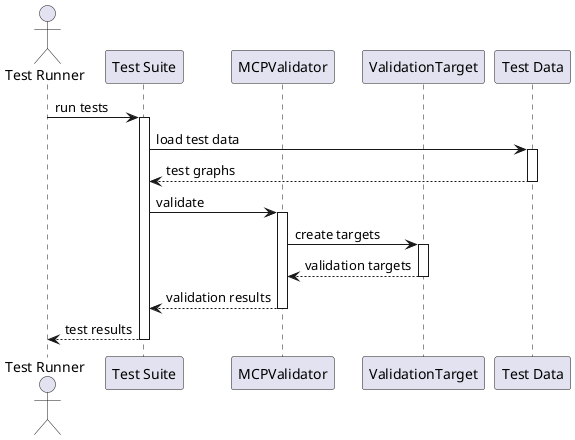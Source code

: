 @startuml Test Data Flow

actor "Test Runner" as TR
participant "Test Suite" as TS
participant "MCPValidator" as MV
participant "ValidationTarget" as VT
participant "Test Data" as TD

TR -> TS : run tests
activate TS

TS -> TD : load test data
activate TD
TD --> TS : test graphs
deactivate TD

TS -> MV : validate
activate MV
MV -> VT : create targets
activate VT
VT --> MV : validation targets
deactivate VT

MV --> TS : validation results
deactivate MV

TS --> TR : test results
deactivate TS

@enduml

